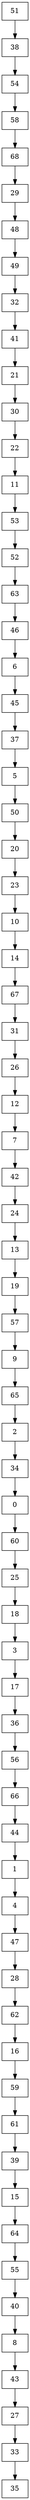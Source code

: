 digraph G {
  node [shape=record];
  node0 [label="{51}"];
  node0 -> node1;
  node1 [label="{38}"];
  node1 -> node2;
  node2 [label="{54}"];
  node2 -> node3;
  node3 [label="{58}"];
  node3 -> node4;
  node4 [label="{68}"];
  node4 -> node5;
  node5 [label="{29}"];
  node5 -> node6;
  node6 [label="{48}"];
  node6 -> node7;
  node7 [label="{49}"];
  node7 -> node8;
  node8 [label="{32}"];
  node8 -> node9;
  node9 [label="{41}"];
  node9 -> node10;
  node10 [label="{21}"];
  node10 -> node11;
  node11 [label="{30}"];
  node11 -> node12;
  node12 [label="{22}"];
  node12 -> node13;
  node13 [label="{11}"];
  node13 -> node14;
  node14 [label="{53}"];
  node14 -> node15;
  node15 [label="{52}"];
  node15 -> node16;
  node16 [label="{63}"];
  node16 -> node17;
  node17 [label="{46}"];
  node17 -> node18;
  node18 [label="{6}"];
  node18 -> node19;
  node19 [label="{45}"];
  node19 -> node20;
  node20 [label="{37}"];
  node20 -> node21;
  node21 [label="{5}"];
  node21 -> node22;
  node22 [label="{50}"];
  node22 -> node23;
  node23 [label="{20}"];
  node23 -> node24;
  node24 [label="{23}"];
  node24 -> node25;
  node25 [label="{10}"];
  node25 -> node26;
  node26 [label="{14}"];
  node26 -> node27;
  node27 [label="{67}"];
  node27 -> node28;
  node28 [label="{31}"];
  node28 -> node29;
  node29 [label="{26}"];
  node29 -> node30;
  node30 [label="{12}"];
  node30 -> node31;
  node31 [label="{7}"];
  node31 -> node32;
  node32 [label="{42}"];
  node32 -> node33;
  node33 [label="{24}"];
  node33 -> node34;
  node34 [label="{13}"];
  node34 -> node35;
  node35 [label="{19}"];
  node35 -> node36;
  node36 [label="{57}"];
  node36 -> node37;
  node37 [label="{9}"];
  node37 -> node38;
  node38 [label="{65}"];
  node38 -> node39;
  node39 [label="{2}"];
  node39 -> node40;
  node40 [label="{34}"];
  node40 -> node41;
  node41 [label="{0}"];
  node41 -> node42;
  node42 [label="{60}"];
  node42 -> node43;
  node43 [label="{25}"];
  node43 -> node44;
  node44 [label="{18}"];
  node44 -> node45;
  node45 [label="{3}"];
  node45 -> node46;
  node46 [label="{17}"];
  node46 -> node47;
  node47 [label="{36}"];
  node47 -> node48;
  node48 [label="{56}"];
  node48 -> node49;
  node49 [label="{66}"];
  node49 -> node50;
  node50 [label="{44}"];
  node50 -> node51;
  node51 [label="{1}"];
  node51 -> node52;
  node52 [label="{4}"];
  node52 -> node53;
  node53 [label="{47}"];
  node53 -> node54;
  node54 [label="{28}"];
  node54 -> node55;
  node55 [label="{62}"];
  node55 -> node56;
  node56 [label="{16}"];
  node56 -> node57;
  node57 [label="{59}"];
  node57 -> node58;
  node58 [label="{61}"];
  node58 -> node59;
  node59 [label="{39}"];
  node59 -> node60;
  node60 [label="{15}"];
  node60 -> node61;
  node61 [label="{64}"];
  node61 -> node62;
  node62 [label="{55}"];
  node62 -> node63;
  node63 [label="{40}"];
  node63 -> node64;
  node64 [label="{8}"];
  node64 -> node65;
  node65 [label="{43}"];
  node65 -> node66;
  node66 [label="{27}"];
  node66 -> node67;
  node67 [label="{33}"];
  node67 -> node68;
  node68 [label="{35}"];
}
